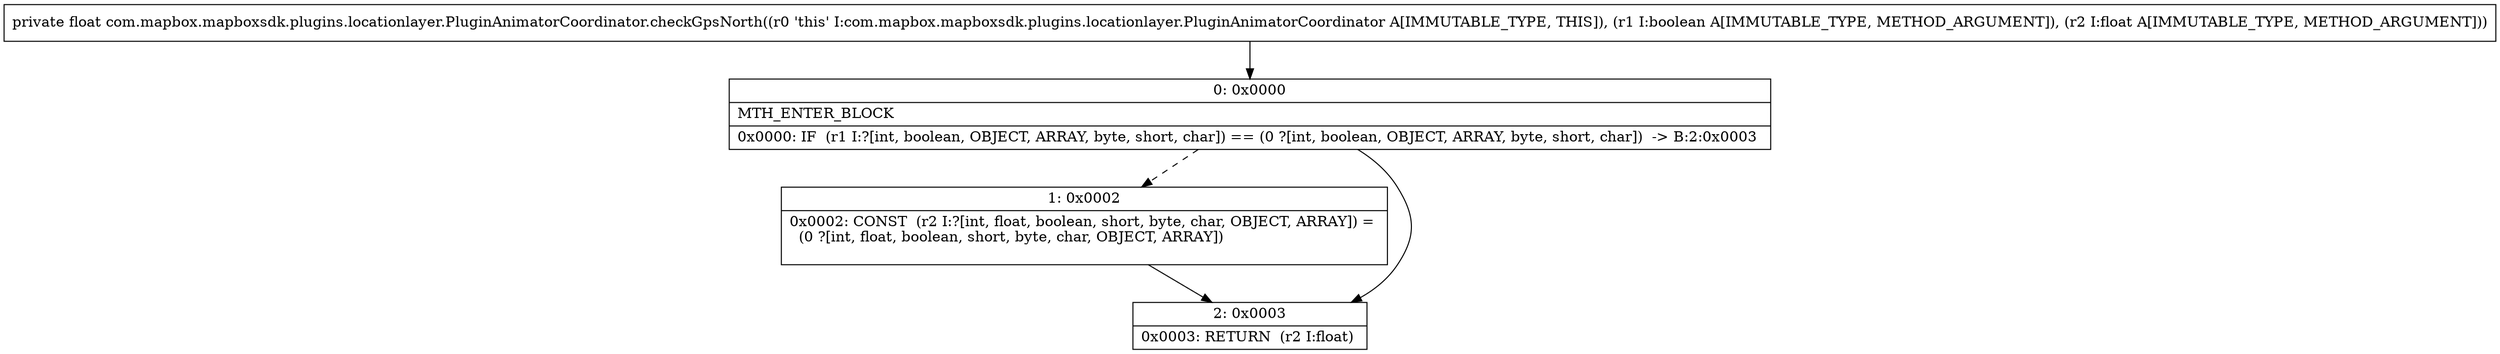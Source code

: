 digraph "CFG forcom.mapbox.mapboxsdk.plugins.locationlayer.PluginAnimatorCoordinator.checkGpsNorth(ZF)F" {
Node_0 [shape=record,label="{0\:\ 0x0000|MTH_ENTER_BLOCK\l|0x0000: IF  (r1 I:?[int, boolean, OBJECT, ARRAY, byte, short, char]) == (0 ?[int, boolean, OBJECT, ARRAY, byte, short, char])  \-\> B:2:0x0003 \l}"];
Node_1 [shape=record,label="{1\:\ 0x0002|0x0002: CONST  (r2 I:?[int, float, boolean, short, byte, char, OBJECT, ARRAY]) = \l  (0 ?[int, float, boolean, short, byte, char, OBJECT, ARRAY])\l \l}"];
Node_2 [shape=record,label="{2\:\ 0x0003|0x0003: RETURN  (r2 I:float) \l}"];
MethodNode[shape=record,label="{private float com.mapbox.mapboxsdk.plugins.locationlayer.PluginAnimatorCoordinator.checkGpsNorth((r0 'this' I:com.mapbox.mapboxsdk.plugins.locationlayer.PluginAnimatorCoordinator A[IMMUTABLE_TYPE, THIS]), (r1 I:boolean A[IMMUTABLE_TYPE, METHOD_ARGUMENT]), (r2 I:float A[IMMUTABLE_TYPE, METHOD_ARGUMENT])) }"];
MethodNode -> Node_0;
Node_0 -> Node_1[style=dashed];
Node_0 -> Node_2;
Node_1 -> Node_2;
}

